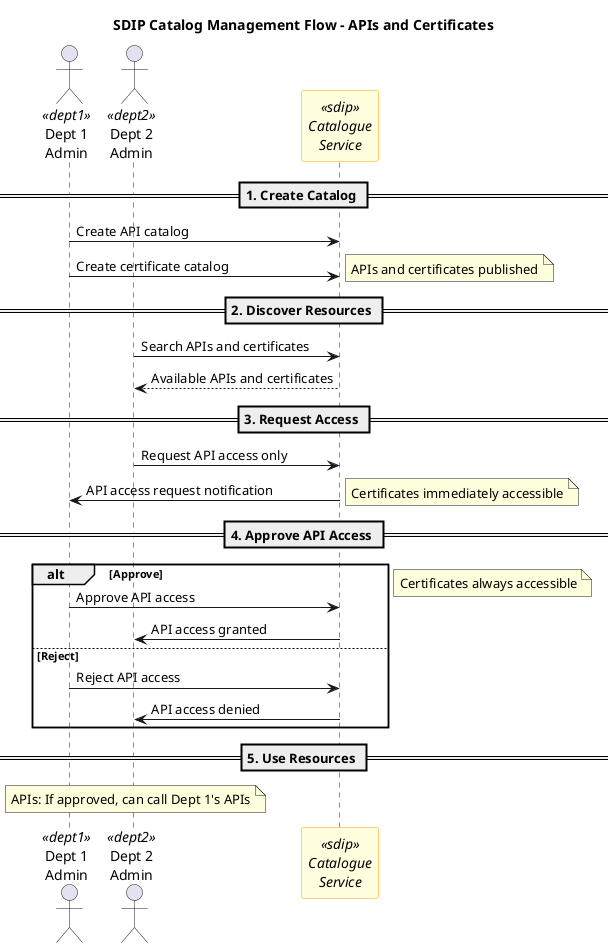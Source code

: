 @startuml
title SDIP Catalog Management Flow - APIs and Certificates

skinparam participant {
    BackgroundColor<<dept1>> lightblue
    BorderColor<<dept1>> blue
    FontStyle<<dept1>> bold
}

skinparam participant {
    BackgroundColor<<dept2>> lightgreen  
    BorderColor<<dept2>> green
    FontStyle<<dept2>> bold
}

skinparam participant {
    BackgroundColor<<sdip>> lightyellow
    BorderColor<<sdip>> orange
    FontStyle<<sdip>> italic
}

actor Dept1 as "Dept 1\nAdmin" <<dept1>>
actor Dept2 as "Dept 2\nAdmin" <<dept2>>
participant Catalog as "Catalogue\nService" <<sdip>>

== 1. Create Catalog ==
Dept1 -> Catalog: Create API catalog
Dept1 -> Catalog: Create certificate catalog
note right: APIs and certificates published

== 2. Discover Resources ==
Dept2 -> Catalog: Search APIs and certificates
Catalog --> Dept2: Available APIs and certificates

== 3. Request Access ==
Dept2 -> Catalog: Request API access only
Catalog -> Dept1: API access request notification
note right: Certificates immediately accessible

== 4. Approve API Access ==
alt Approve
    Dept1 -> Catalog: Approve API access
    Catalog -> Dept2: API access granted
else Reject
    Dept1 -> Catalog: Reject API access  
    Catalog -> Dept2: API access denied
end
note right: Certificates always accessible

== 5. Use Resources ==
note over Dept2: APIs: If approved, can call Dept 1's APIs

@enduml